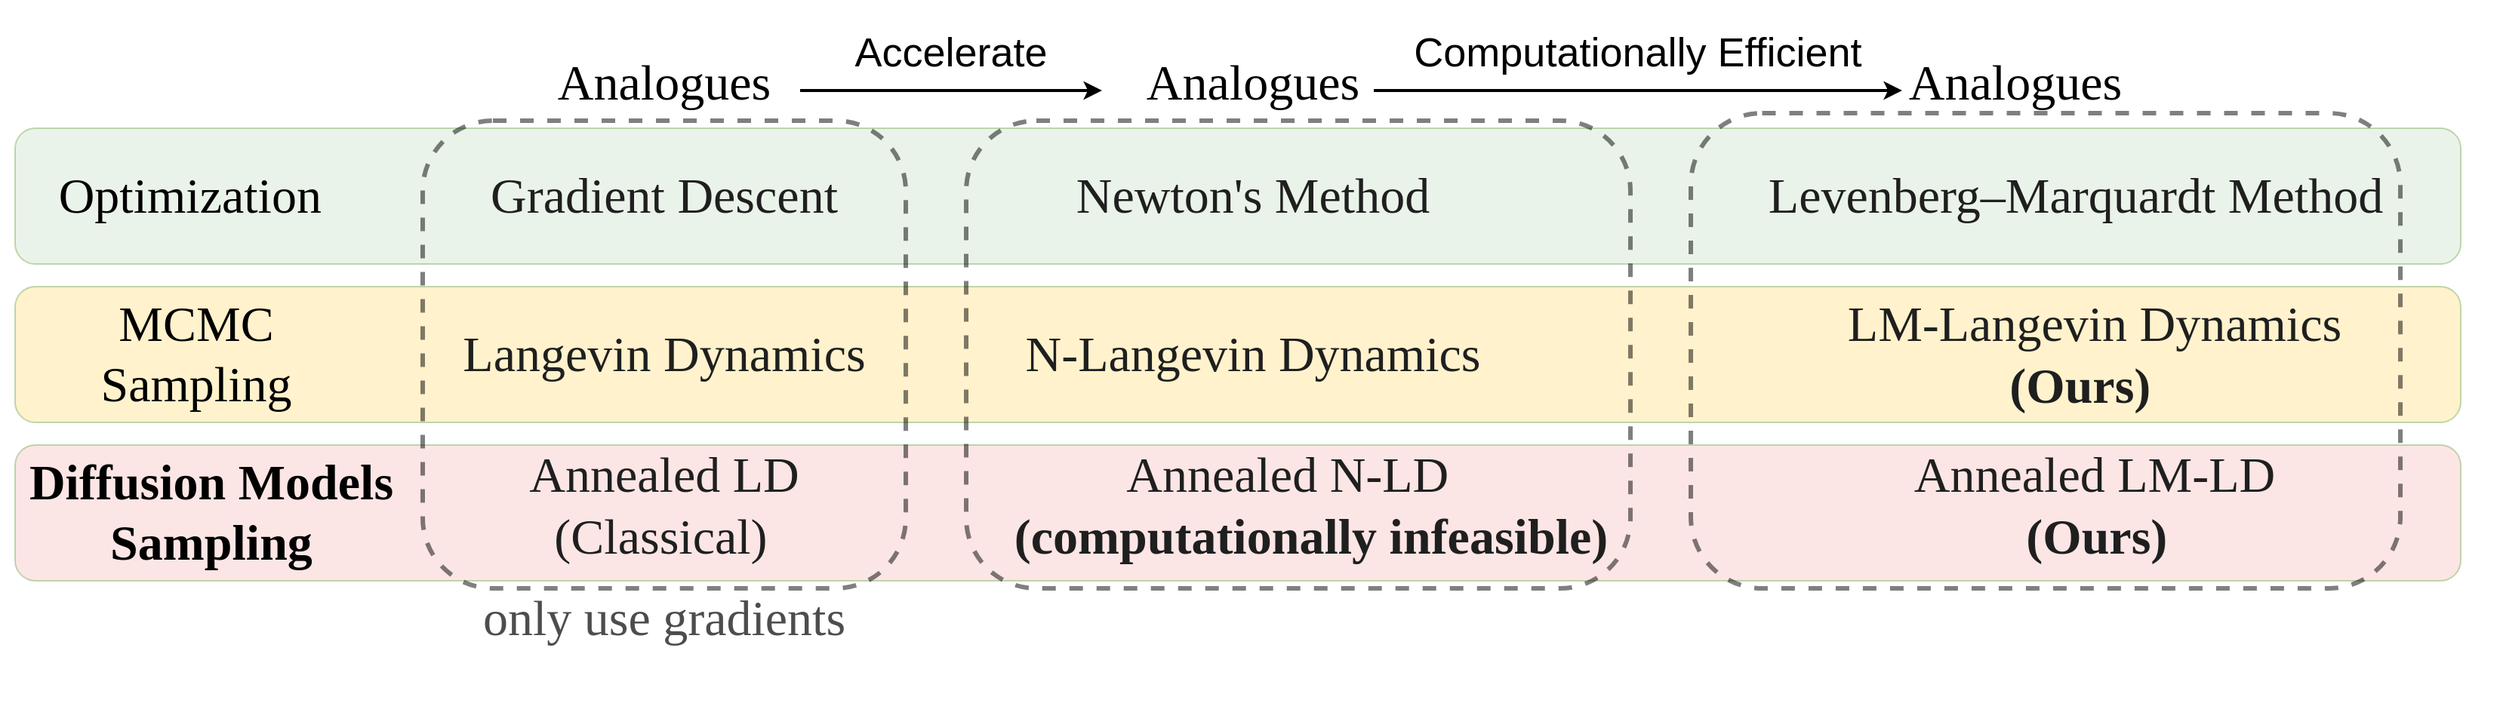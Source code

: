 <mxfile version="24.7.7">
  <diagram name="第 1 页" id="AqxzG7m0g4bZ2bkXmMBC">
    <mxGraphModel dx="1919" dy="1096" grid="1" gridSize="10" guides="1" tooltips="1" connect="1" arrows="1" fold="1" page="1" pageScale="1" pageWidth="1654" pageHeight="1169" math="0" shadow="0">
      <root>
        <mxCell id="0" />
        <mxCell id="1" parent="0" />
        <mxCell id="GNqJ07BhzFK_fjSl9vvM-1" value="" style="rounded=1;whiteSpace=wrap;html=1;fillColor=#d5e8d4;strokeColor=#82b366;opacity=50;" parent="1" vertex="1">
          <mxGeometry x="10" y="315" width="1620" height="90" as="geometry" />
        </mxCell>
        <mxCell id="GNqJ07BhzFK_fjSl9vvM-2" value="" style="rounded=1;whiteSpace=wrap;html=1;fillColor=#FFE599;strokeColor=#82b366;opacity=50;" parent="1" vertex="1">
          <mxGeometry x="10" y="420" width="1620" height="90" as="geometry" />
        </mxCell>
        <mxCell id="GNqJ07BhzFK_fjSl9vvM-3" value="" style="rounded=1;whiteSpace=wrap;html=1;fillColor=#F8CECC;strokeColor=#82b366;opacity=50;" parent="1" vertex="1">
          <mxGeometry x="10" y="525" width="1620" height="90" as="geometry" />
        </mxCell>
        <mxCell id="GNqJ07BhzFK_fjSl9vvM-4" value="" style="rounded=1;whiteSpace=wrap;html=1;fillColor=none;strokeColor=#000000;opacity=50;dashed=1;strokeWidth=3;" parent="1" vertex="1">
          <mxGeometry x="280" y="310" width="320" height="310" as="geometry" />
        </mxCell>
        <mxCell id="GNqJ07BhzFK_fjSl9vvM-6" value="&lt;font face=&quot;Times New Roman&quot; style=&quot;font-size: 33px;&quot;&gt;Optimization&amp;nbsp;&lt;/font&gt;" style="text;html=1;align=center;verticalAlign=middle;whiteSpace=wrap;rounded=0;" parent="1" vertex="1">
          <mxGeometry x="100" y="325" width="60" height="70" as="geometry" />
        </mxCell>
        <mxCell id="GNqJ07BhzFK_fjSl9vvM-7" value="&lt;font face=&quot;Times New Roman&quot; style=&quot;font-size: 33px;&quot;&gt;MCMC Sampling&lt;/font&gt;" style="text;html=1;align=center;verticalAlign=middle;whiteSpace=wrap;rounded=0;" parent="1" vertex="1">
          <mxGeometry x="100" y="450" width="60" height="30" as="geometry" />
        </mxCell>
        <mxCell id="GNqJ07BhzFK_fjSl9vvM-9" value="&lt;font size=&quot;1&quot; face=&quot;Times New Roman&quot; style=&quot;&quot;&gt;&lt;b style=&quot;font-size: 33px;&quot;&gt;Diffusion Models Sampling&lt;/b&gt;&lt;/font&gt;" style="text;html=1;align=center;verticalAlign=middle;whiteSpace=wrap;rounded=0;" parent="1" vertex="1">
          <mxGeometry y="555" width="280" height="30" as="geometry" />
        </mxCell>
        <mxCell id="GNqJ07BhzFK_fjSl9vvM-12" value="&lt;span style=&quot;color: rgb(31, 31, 31); font-family: &amp;quot;Times New Roman&amp;quot;; text-align: left;&quot;&gt;&lt;font style=&quot;font-size: 33px;&quot;&gt;Gradient Descent&lt;/font&gt;&lt;/span&gt;" style="rounded=1;whiteSpace=wrap;html=1;fillColor=none;strokeColor=none;opacity=30;gradientColor=none;" parent="1" vertex="1">
          <mxGeometry x="290" y="305" width="300" height="110" as="geometry" />
        </mxCell>
        <mxCell id="GNqJ07BhzFK_fjSl9vvM-14" value="&lt;div style=&quot;text-align: left;&quot;&gt;&lt;span style=&quot;background-color: initial;&quot;&gt;&lt;font style=&quot;font-size: 33px;&quot; face=&quot;Times New Roman&quot; color=&quot;#1f1f1f&quot;&gt;Langevin Dynamics&lt;/font&gt;&lt;/span&gt;&lt;/div&gt;" style="rounded=1;whiteSpace=wrap;html=1;fillColor=none;strokeColor=none;opacity=30;gradientColor=none;" parent="1" vertex="1">
          <mxGeometry x="290" y="410" width="300" height="110" as="geometry" />
        </mxCell>
        <mxCell id="GNqJ07BhzFK_fjSl9vvM-15" value="&lt;div style=&quot;text-align: left; font-size: 33px;&quot;&gt;&lt;span style=&quot;background-color: initial;&quot;&gt;&lt;font style=&quot;font-size: 33px;&quot; face=&quot;Times New Roman&quot; color=&quot;#1f1f1f&quot;&gt;Annealed LD&lt;/font&gt;&lt;/span&gt;&lt;/div&gt;&lt;div style=&quot;text-align: left; font-size: 33px;&quot;&gt;&lt;span style=&quot;background-color: initial;&quot;&gt;&lt;font style=&quot;font-size: 33px;&quot; face=&quot;Times New Roman&quot; color=&quot;#1f1f1f&quot;&gt;&amp;nbsp; (Classical)&lt;/font&gt;&lt;/span&gt;&lt;/div&gt;" style="rounded=1;whiteSpace=wrap;html=1;fillColor=none;strokeColor=none;opacity=30;gradientColor=none;" parent="1" vertex="1">
          <mxGeometry x="290" y="510" width="300" height="110" as="geometry" />
        </mxCell>
        <mxCell id="GNqJ07BhzFK_fjSl9vvM-16" value="" style="rounded=1;whiteSpace=wrap;html=1;fillColor=none;strokeColor=#000000;opacity=50;dashed=1;strokeWidth=3;" parent="1" vertex="1">
          <mxGeometry x="640" y="310" width="440" height="310" as="geometry" />
        </mxCell>
        <mxCell id="GNqJ07BhzFK_fjSl9vvM-17" value="&lt;span style=&quot;color: rgb(31, 31, 31); font-family: &amp;quot;Times New Roman&amp;quot;; text-align: left;&quot;&gt;&lt;font style=&quot;font-size: 33px;&quot;&gt;Newton&#39;s Method&lt;/font&gt;&lt;/span&gt;" style="rounded=1;whiteSpace=wrap;html=1;fillColor=none;strokeColor=none;opacity=30;gradientColor=none;" parent="1" vertex="1">
          <mxGeometry x="680" y="305" width="300" height="110" as="geometry" />
        </mxCell>
        <mxCell id="GNqJ07BhzFK_fjSl9vvM-18" value="&lt;div style=&quot;text-align: left;&quot;&gt;&lt;span style=&quot;background-color: initial;&quot;&gt;&lt;font style=&quot;font-size: 33px;&quot; face=&quot;Times New Roman&quot; color=&quot;#1f1f1f&quot;&gt;N-Langevin Dynamics&lt;/font&gt;&lt;/span&gt;&lt;/div&gt;" style="rounded=1;whiteSpace=wrap;html=1;fillColor=none;strokeColor=none;opacity=30;gradientColor=none;" parent="1" vertex="1">
          <mxGeometry x="650" y="410" width="360" height="110" as="geometry" />
        </mxCell>
        <mxCell id="GNqJ07BhzFK_fjSl9vvM-19" value="&lt;div style=&quot;text-align: left; font-size: 33px;&quot;&gt;&lt;font style=&quot;font-size: 33px;&quot;&gt;&lt;span style=&quot;color: rgb(31, 31, 31); font-family: &amp;quot;Times New Roman&amp;quot;;&quot;&gt;&amp;nbsp; &amp;nbsp; &amp;nbsp; &amp;nbsp; &amp;nbsp;Annealed N-LD&lt;/span&gt;&lt;br&gt;&lt;/font&gt;&lt;/div&gt;&lt;div style=&quot;text-align: left; font-size: 33px;&quot;&gt;&lt;span style=&quot;color: rgb(31, 31, 31); font-family: &amp;quot;Times New Roman&amp;quot;;&quot;&gt;&lt;b style=&quot;&quot;&gt;&lt;font style=&quot;font-size: 33px;&quot;&gt;(computationally infeasible)&lt;/font&gt;&lt;/b&gt;&lt;/span&gt;&lt;/div&gt;" style="rounded=1;whiteSpace=wrap;html=1;fillColor=none;strokeColor=none;opacity=30;gradientColor=none;" parent="1" vertex="1">
          <mxGeometry x="637" y="510" width="463" height="110" as="geometry" />
        </mxCell>
        <mxCell id="GNqJ07BhzFK_fjSl9vvM-20" value="&lt;div style=&quot;text-align: left;&quot;&gt;&lt;font style=&quot;font-size: 33px;&quot; face=&quot;Times New Roman&quot;&gt;Analogues&lt;/font&gt;&lt;br&gt;&lt;/div&gt;" style="rounded=1;whiteSpace=wrap;html=1;fillColor=none;strokeColor=none;opacity=30;gradientColor=none;" parent="1" vertex="1">
          <mxGeometry x="290" y="230" width="300" height="110" as="geometry" />
        </mxCell>
        <mxCell id="BzcaFJo_kOcus-iFu_HU-1" value="&lt;div style=&quot;text-align: left;&quot;&gt;&lt;span style=&quot;font-family: &amp;quot;Times New Roman&amp;quot;;&quot;&gt;&lt;font style=&quot;font-size: 33px;&quot;&gt;Analogues&lt;/font&gt;&lt;/span&gt;&lt;br&gt;&lt;/div&gt;" style="rounded=1;whiteSpace=wrap;html=1;fillColor=none;strokeColor=none;opacity=30;gradientColor=none;" parent="1" vertex="1">
          <mxGeometry x="680" y="230" width="300" height="110" as="geometry" />
        </mxCell>
        <mxCell id="BzcaFJo_kOcus-iFu_HU-2" value="" style="rounded=1;whiteSpace=wrap;html=1;fillColor=none;strokeColor=#000000;opacity=50;dashed=1;strokeWidth=3;" parent="1" vertex="1">
          <mxGeometry x="1120" y="305" width="470" height="315" as="geometry" />
        </mxCell>
        <mxCell id="BzcaFJo_kOcus-iFu_HU-3" value="&lt;span style=&quot;text-align: left;&quot;&gt;&lt;font style=&quot;&quot;&gt;&lt;font style=&quot;font-size: 33px;&quot; face=&quot;Times New Roman&quot; color=&quot;#1f1f1f&quot;&gt;Levenberg–Marquardt&amp;nbsp;Method&lt;/font&gt;&lt;/font&gt;&lt;/span&gt;" style="rounded=1;whiteSpace=wrap;html=1;fillColor=none;strokeColor=none;opacity=30;gradientColor=none;" parent="1" vertex="1">
          <mxGeometry x="1150" y="305" width="450" height="110" as="geometry" />
        </mxCell>
        <mxCell id="BzcaFJo_kOcus-iFu_HU-4" value="&lt;div style=&quot;text-align: left; font-size: 33px;&quot;&gt;&lt;font style=&quot;font-size: 33px;&quot;&gt;&lt;span style=&quot;color: rgb(31, 31, 31); font-family: &amp;quot;Times New Roman&amp;quot;; background-color: initial;&quot;&gt;LM&lt;/span&gt;&lt;span style=&quot;background-color: initial;&quot;&gt;&lt;font style=&quot;font-size: 33px;&quot; face=&quot;Times New Roman&quot; color=&quot;#1f1f1f&quot;&gt;-Langevin Dynamics&lt;/font&gt;&lt;/span&gt;&lt;/font&gt;&lt;/div&gt;&lt;div style=&quot;text-align: left; font-size: 33px;&quot;&gt;&lt;span style=&quot;background-color: initial;&quot;&gt;&lt;font style=&quot;font-size: 33px;&quot; face=&quot;Times New Roman&quot; color=&quot;#1f1f1f&quot;&gt;&amp;nbsp; &amp;nbsp; &amp;nbsp; &amp;nbsp; &amp;nbsp; &amp;nbsp; &amp;nbsp;&lt;b style=&quot;&quot;&gt;(Ours)&lt;/b&gt;&lt;/font&gt;&lt;/span&gt;&lt;/div&gt;" style="rounded=1;whiteSpace=wrap;html=1;fillColor=none;strokeColor=none;opacity=30;gradientColor=none;" parent="1" vertex="1">
          <mxGeometry x="1175" y="410" width="425" height="110" as="geometry" />
        </mxCell>
        <mxCell id="BzcaFJo_kOcus-iFu_HU-5" value="&lt;div style=&quot;text-align: left; font-size: 33px;&quot;&gt;&lt;font style=&quot;font-size: 33px;&quot;&gt;&lt;span style=&quot;color: rgb(31, 31, 31); font-family: &amp;quot;Times New Roman&amp;quot;;&quot;&gt;Annealed&amp;nbsp;&lt;/span&gt;&lt;span style=&quot;background-color: initial; color: rgb(31, 31, 31); font-family: &amp;quot;Times New Roman&amp;quot;;&quot;&gt;LM&lt;/span&gt;&lt;span style=&quot;background-color: initial;&quot;&gt;&lt;font style=&quot;font-size: 33px;&quot; face=&quot;Times New Roman&quot; color=&quot;#1f1f1f&quot;&gt;-LD&lt;/font&gt;&lt;/span&gt;&lt;br&gt;&lt;/font&gt;&lt;/div&gt;&lt;div style=&quot;text-align: left; font-size: 33px;&quot;&gt;&lt;font style=&quot;font-size: 33px;&quot;&gt;&lt;span style=&quot;color: rgb(31, 31, 31); font-family: &amp;quot;Times New Roman&amp;quot;;&quot;&gt;&amp;nbsp; &amp;nbsp; &amp;nbsp; &amp;nbsp; &amp;nbsp;&lt;b&gt;(&lt;/b&gt;&lt;/span&gt;&lt;b&gt;&lt;span style=&quot;color: rgb(31, 31, 31); font-family: &amp;quot;Times New Roman&amp;quot;;&quot;&gt;Ours&lt;/span&gt;&lt;span style=&quot;color: rgb(31, 31, 31); font-family: &amp;quot;Times New Roman&amp;quot;;&quot;&gt;)&lt;/span&gt;&lt;/b&gt;&lt;/font&gt;&lt;/div&gt;" style="rounded=1;whiteSpace=wrap;html=1;fillColor=none;strokeColor=none;opacity=30;gradientColor=none;" parent="1" vertex="1">
          <mxGeometry x="1120" y="510" width="535" height="110" as="geometry" />
        </mxCell>
        <mxCell id="BzcaFJo_kOcus-iFu_HU-6" value="&lt;div style=&quot;text-align: left;&quot;&gt;&lt;span style=&quot;font-family: &amp;quot;Times New Roman&amp;quot;;&quot;&gt;&lt;font style=&quot;font-size: 33px;&quot;&gt;Analogues&lt;/font&gt;&lt;/span&gt;&lt;br&gt;&lt;/div&gt;" style="rounded=1;whiteSpace=wrap;html=1;fillColor=none;strokeColor=none;opacity=30;gradientColor=none;" parent="1" vertex="1">
          <mxGeometry x="1185" y="230" width="300" height="110" as="geometry" />
        </mxCell>
        <mxCell id="BzcaFJo_kOcus-iFu_HU-8" value="" style="endArrow=classic;html=1;rounded=0;strokeWidth=2;" parent="1" edge="1">
          <mxGeometry width="50" height="50" relative="1" as="geometry">
            <mxPoint x="530" y="290" as="sourcePoint" />
            <mxPoint x="730" y="290" as="targetPoint" />
          </mxGeometry>
        </mxCell>
        <mxCell id="BzcaFJo_kOcus-iFu_HU-9" value="" style="endArrow=classic;html=1;rounded=0;strokeWidth=2;" parent="1" edge="1">
          <mxGeometry width="50" height="50" relative="1" as="geometry">
            <mxPoint x="910" y="290" as="sourcePoint" />
            <mxPoint x="1260" y="290" as="targetPoint" />
          </mxGeometry>
        </mxCell>
        <mxCell id="BzcaFJo_kOcus-iFu_HU-10" value="&lt;font style=&quot;font-size: 27px;&quot;&gt;Accelerate&lt;/font&gt;" style="text;html=1;align=center;verticalAlign=middle;whiteSpace=wrap;rounded=0;" parent="1" vertex="1">
          <mxGeometry x="600" y="250" width="60" height="30" as="geometry" />
        </mxCell>
        <mxCell id="BzcaFJo_kOcus-iFu_HU-11" value="&lt;font style=&quot;font-size: 27px;&quot;&gt;Computationally Efficient&lt;/font&gt;" style="text;html=1;align=center;verticalAlign=middle;whiteSpace=wrap;rounded=0;" parent="1" vertex="1">
          <mxGeometry x="930" y="250" width="310" height="30" as="geometry" />
        </mxCell>
        <mxCell id="hu-aVfQ1h1uBg1m3EEwn-3" value="&lt;div style=&quot;text-align: left;&quot;&gt;&lt;font color=&quot;#4d4d4d&quot; style=&quot;font-size: 33px;&quot; face=&quot;Times New Roman&quot;&gt;only use gradients&lt;/font&gt;&lt;br&gt;&lt;/div&gt;" style="rounded=1;whiteSpace=wrap;html=1;fillColor=none;strokeColor=none;opacity=30;gradientColor=none;" vertex="1" parent="1">
          <mxGeometry x="290" y="585" width="300" height="110" as="geometry" />
        </mxCell>
      </root>
    </mxGraphModel>
  </diagram>
</mxfile>
